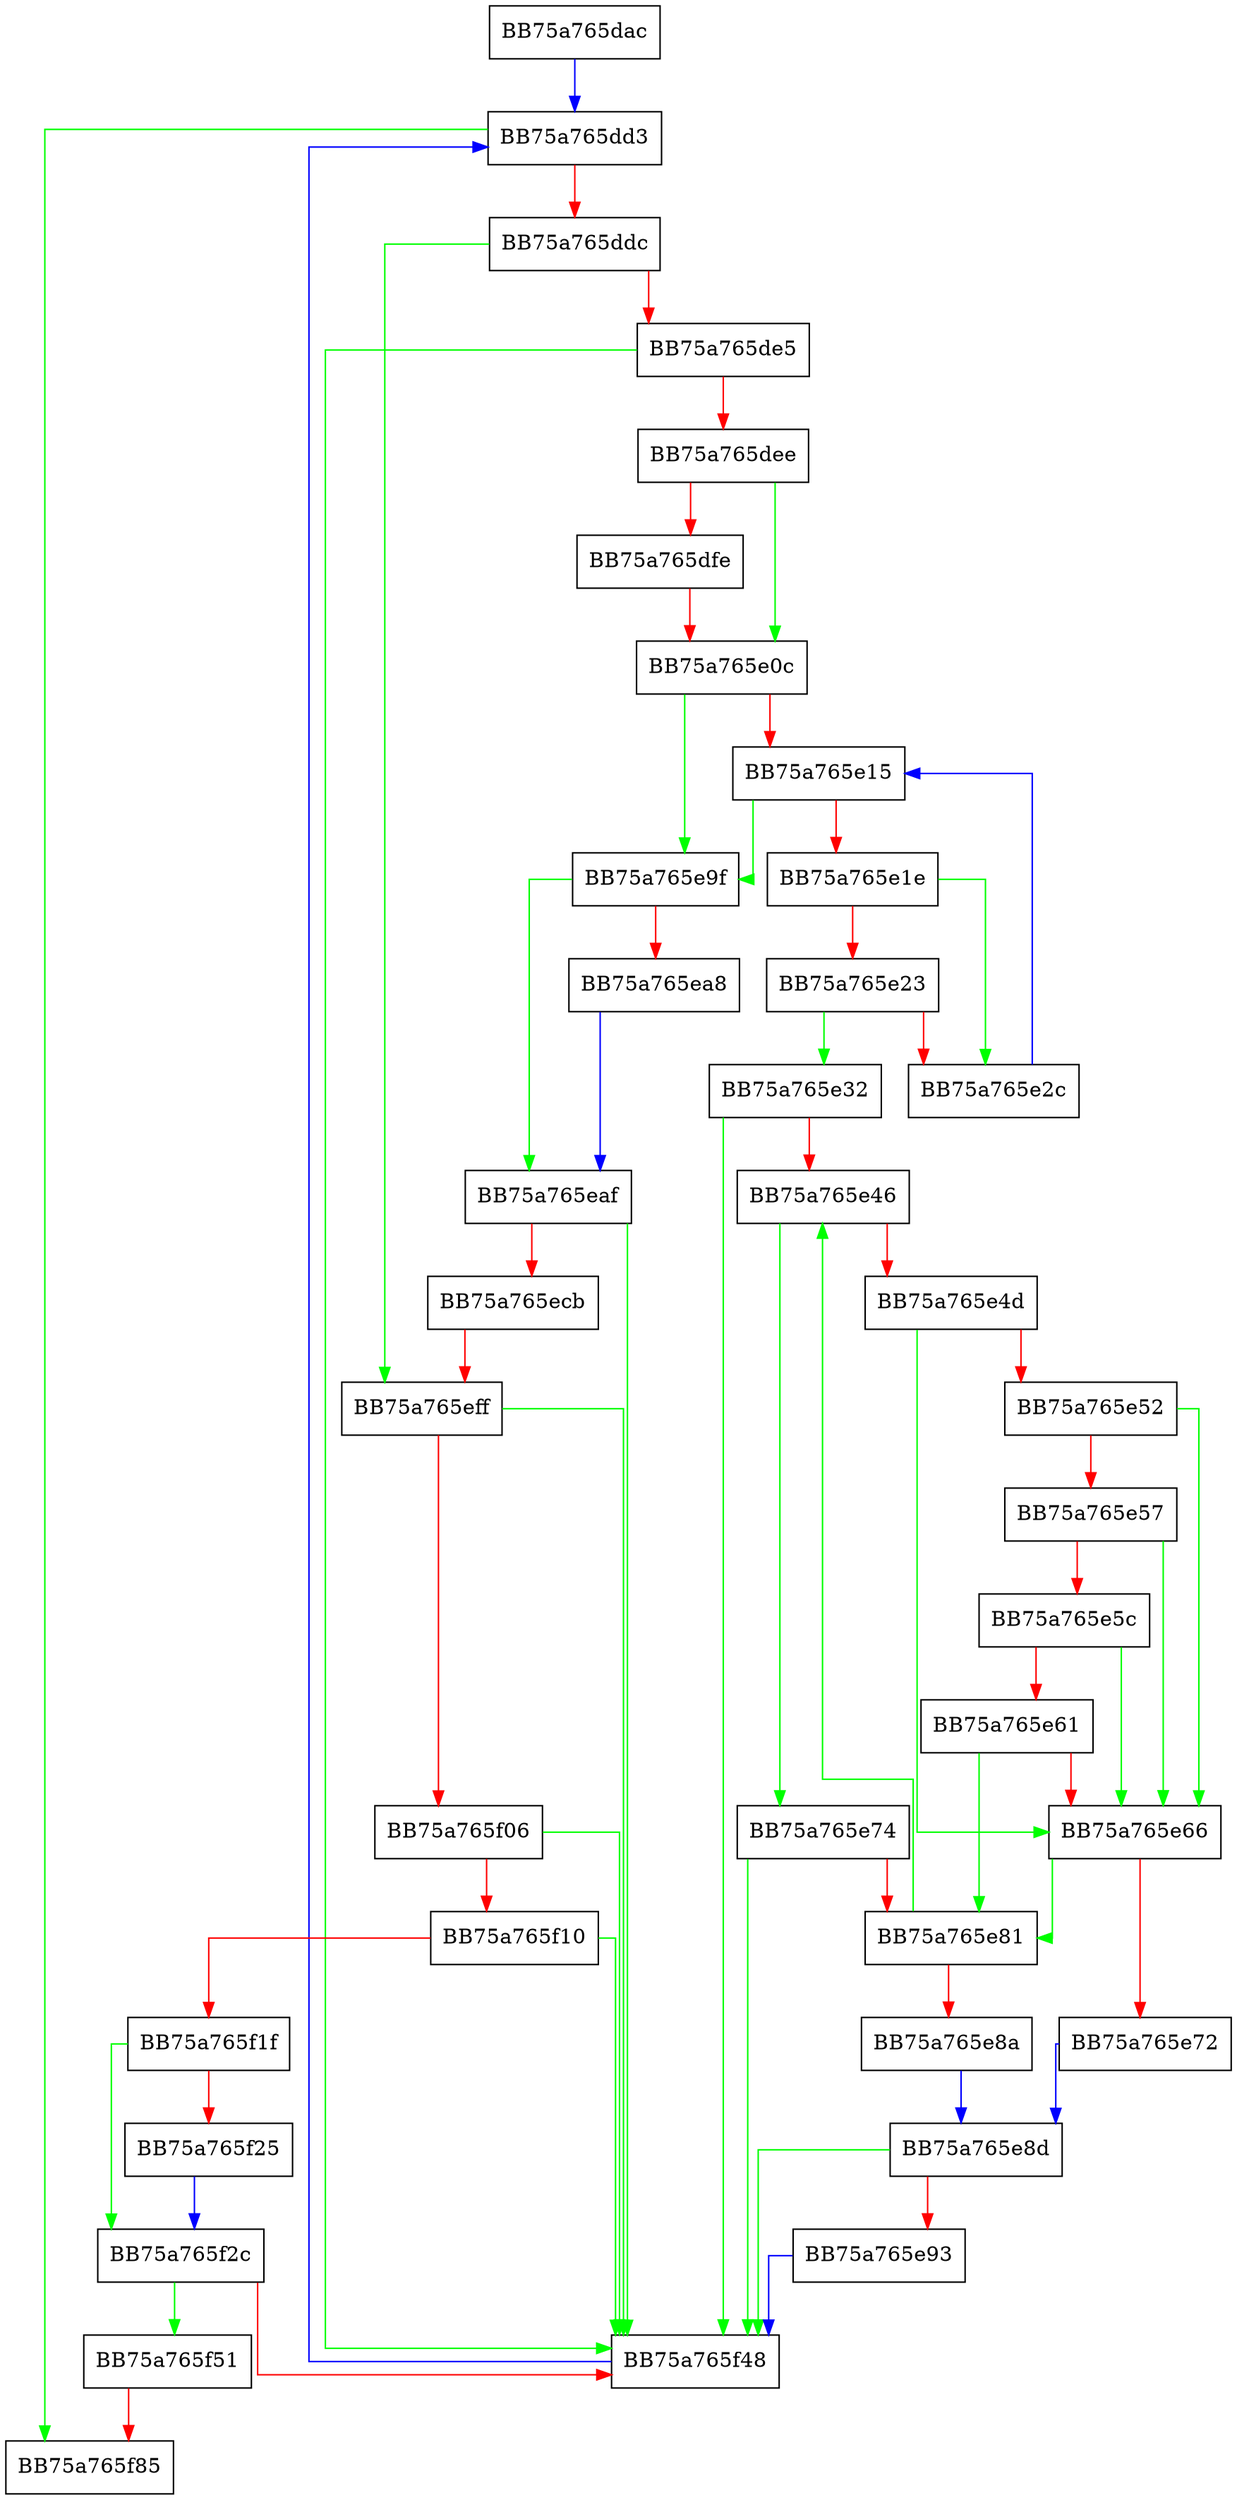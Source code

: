 digraph fixup_recursions {
  node [shape="box"];
  graph [splines=ortho];
  BB75a765dac -> BB75a765dd3 [color="blue"];
  BB75a765dd3 -> BB75a765f85 [color="green"];
  BB75a765dd3 -> BB75a765ddc [color="red"];
  BB75a765ddc -> BB75a765eff [color="green"];
  BB75a765ddc -> BB75a765de5 [color="red"];
  BB75a765de5 -> BB75a765f48 [color="green"];
  BB75a765de5 -> BB75a765dee [color="red"];
  BB75a765dee -> BB75a765e0c [color="green"];
  BB75a765dee -> BB75a765dfe [color="red"];
  BB75a765dfe -> BB75a765e0c [color="red"];
  BB75a765e0c -> BB75a765e9f [color="green"];
  BB75a765e0c -> BB75a765e15 [color="red"];
  BB75a765e15 -> BB75a765e9f [color="green"];
  BB75a765e15 -> BB75a765e1e [color="red"];
  BB75a765e1e -> BB75a765e2c [color="green"];
  BB75a765e1e -> BB75a765e23 [color="red"];
  BB75a765e23 -> BB75a765e32 [color="green"];
  BB75a765e23 -> BB75a765e2c [color="red"];
  BB75a765e2c -> BB75a765e15 [color="blue"];
  BB75a765e32 -> BB75a765f48 [color="green"];
  BB75a765e32 -> BB75a765e46 [color="red"];
  BB75a765e46 -> BB75a765e74 [color="green"];
  BB75a765e46 -> BB75a765e4d [color="red"];
  BB75a765e4d -> BB75a765e66 [color="green"];
  BB75a765e4d -> BB75a765e52 [color="red"];
  BB75a765e52 -> BB75a765e66 [color="green"];
  BB75a765e52 -> BB75a765e57 [color="red"];
  BB75a765e57 -> BB75a765e66 [color="green"];
  BB75a765e57 -> BB75a765e5c [color="red"];
  BB75a765e5c -> BB75a765e66 [color="green"];
  BB75a765e5c -> BB75a765e61 [color="red"];
  BB75a765e61 -> BB75a765e81 [color="green"];
  BB75a765e61 -> BB75a765e66 [color="red"];
  BB75a765e66 -> BB75a765e81 [color="green"];
  BB75a765e66 -> BB75a765e72 [color="red"];
  BB75a765e72 -> BB75a765e8d [color="blue"];
  BB75a765e74 -> BB75a765f48 [color="green"];
  BB75a765e74 -> BB75a765e81 [color="red"];
  BB75a765e81 -> BB75a765e46 [color="green"];
  BB75a765e81 -> BB75a765e8a [color="red"];
  BB75a765e8a -> BB75a765e8d [color="blue"];
  BB75a765e8d -> BB75a765f48 [color="green"];
  BB75a765e8d -> BB75a765e93 [color="red"];
  BB75a765e93 -> BB75a765f48 [color="blue"];
  BB75a765e9f -> BB75a765eaf [color="green"];
  BB75a765e9f -> BB75a765ea8 [color="red"];
  BB75a765ea8 -> BB75a765eaf [color="blue"];
  BB75a765eaf -> BB75a765f48 [color="green"];
  BB75a765eaf -> BB75a765ecb [color="red"];
  BB75a765ecb -> BB75a765eff [color="red"];
  BB75a765eff -> BB75a765f48 [color="green"];
  BB75a765eff -> BB75a765f06 [color="red"];
  BB75a765f06 -> BB75a765f48 [color="green"];
  BB75a765f06 -> BB75a765f10 [color="red"];
  BB75a765f10 -> BB75a765f48 [color="green"];
  BB75a765f10 -> BB75a765f1f [color="red"];
  BB75a765f1f -> BB75a765f2c [color="green"];
  BB75a765f1f -> BB75a765f25 [color="red"];
  BB75a765f25 -> BB75a765f2c [color="blue"];
  BB75a765f2c -> BB75a765f51 [color="green"];
  BB75a765f2c -> BB75a765f48 [color="red"];
  BB75a765f48 -> BB75a765dd3 [color="blue"];
  BB75a765f51 -> BB75a765f85 [color="red"];
}